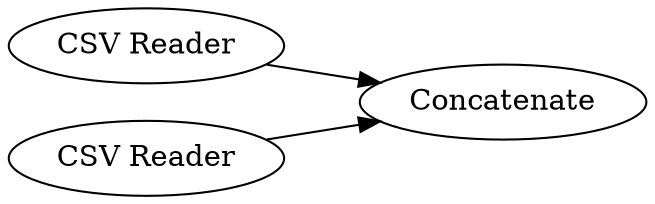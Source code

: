 digraph {
	3 -> 2
	1 -> 2
	1 [label="CSV Reader"]
	3 [label="CSV Reader"]
	2 [label=Concatenate]
	rankdir=LR
}
